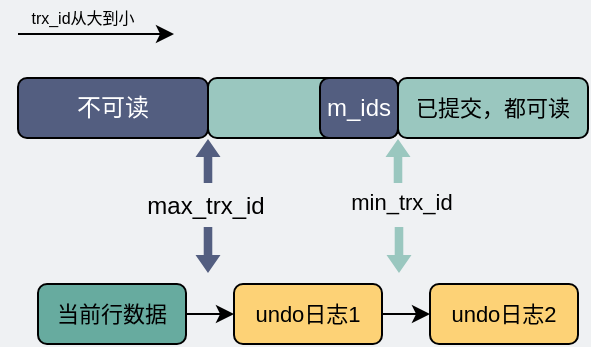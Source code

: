 <mxfile version="17.4.2" type="github">
  <diagram id="3228e29e-7158-1315-38df-8450db1d8a1d" name="Page-1">
    <mxGraphModel dx="428" dy="-918" grid="0" gridSize="10" guides="1" tooltips="1" connect="1" arrows="1" fold="1" page="1" pageScale="1" pageWidth="400" pageHeight="200" background="#EFF1F3" math="0" shadow="0">
      <root>
        <mxCell id="0" />
        <mxCell id="1" parent="0" />
        <mxCell id="i7mL7RvrMvwTbX-JpwGI-8" value="&lt;span style=&quot;font-size: 11px&quot;&gt;已提交，都可读&lt;/span&gt;" style="rounded=1;whiteSpace=wrap;html=1;fillColor=#9AC7BF;" parent="1" vertex="1">
          <mxGeometry x="245" y="1444" width="95" height="30" as="geometry" />
        </mxCell>
        <mxCell id="i7mL7RvrMvwTbX-JpwGI-9" value="" style="rounded=1;whiteSpace=wrap;html=1;fillColor=#9AC7BF;" parent="1" vertex="1">
          <mxGeometry x="150" y="1444" width="95" height="30" as="geometry" />
        </mxCell>
        <mxCell id="cxSt4ejn95i3qK7ZExYu-3" value="不可读" style="rounded=1;whiteSpace=wrap;html=1;fillColor=#535E80;fontColor=#FFFFFF;" parent="1" vertex="1">
          <mxGeometry x="55" y="1444" width="95" height="30" as="geometry" />
        </mxCell>
        <mxCell id="cxSt4ejn95i3qK7ZExYu-10" value="max_trx_id" style="text;html=1;strokeColor=none;fillColor=none;align=center;verticalAlign=middle;whiteSpace=wrap;rounded=0;" parent="1" vertex="1">
          <mxGeometry x="119" y="1493" width="60" height="30" as="geometry" />
        </mxCell>
        <mxCell id="CTI4dgRi8EmnFpc28GfV-1" value="" style="shape=flexArrow;endArrow=classic;html=1;rounded=0;strokeColor=none;fillColor=#9AC7BF;endWidth=7.212;endSize=2.665;width=4.279;fontColor=#535E80;" parent="1" edge="1">
          <mxGeometry width="50" height="50" relative="1" as="geometry">
            <mxPoint x="245" y="1497" as="sourcePoint" />
            <mxPoint x="245" y="1474" as="targetPoint" />
          </mxGeometry>
        </mxCell>
        <mxCell id="CTI4dgRi8EmnFpc28GfV-2" value="&lt;font style=&quot;font-size: 11px&quot;&gt;min_trx_id&lt;/font&gt;" style="text;html=1;strokeColor=none;fillColor=none;align=center;verticalAlign=middle;whiteSpace=wrap;rounded=0;" parent="1" vertex="1">
          <mxGeometry x="217" y="1491" width="60" height="30" as="geometry" />
        </mxCell>
        <mxCell id="CTI4dgRi8EmnFpc28GfV-4" value="&lt;font color=&quot;#ffffff&quot;&gt;m_ids&lt;/font&gt;" style="rounded=1;whiteSpace=wrap;html=1;fillColor=#535E80;" parent="1" vertex="1">
          <mxGeometry x="206" y="1444" width="39" height="30" as="geometry" />
        </mxCell>
        <mxCell id="C8h2p5Ty42yKcf3Ge1-6-1" value="" style="endArrow=classic;html=1;rounded=0;fillColor=#535E80;" edge="1" parent="1">
          <mxGeometry width="50" height="50" relative="1" as="geometry">
            <mxPoint x="55" y="1422" as="sourcePoint" />
            <mxPoint x="133" y="1422" as="targetPoint" />
          </mxGeometry>
        </mxCell>
        <mxCell id="C8h2p5Ty42yKcf3Ge1-6-2" value="&lt;font style=&quot;font-size: 8px&quot;&gt;trx_id从大到小&lt;/font&gt;" style="text;html=1;strokeColor=none;fillColor=none;align=center;verticalAlign=middle;whiteSpace=wrap;rounded=0;" vertex="1" parent="1">
          <mxGeometry x="46" y="1405" width="83" height="15" as="geometry" />
        </mxCell>
        <mxCell id="C8h2p5Ty42yKcf3Ge1-6-15" style="edgeStyle=orthogonalEdgeStyle;rounded=0;orthogonalLoop=1;jettySize=auto;html=1;exitX=1;exitY=0.5;exitDx=0;exitDy=0;fontSize=8;fillColor=#535E80;" edge="1" parent="1" source="C8h2p5Ty42yKcf3Ge1-6-5" target="C8h2p5Ty42yKcf3Ge1-6-13">
          <mxGeometry relative="1" as="geometry" />
        </mxCell>
        <mxCell id="C8h2p5Ty42yKcf3Ge1-6-5" value="&lt;span style=&quot;font-size: 11px&quot;&gt;当前行数据&lt;/span&gt;" style="rounded=1;whiteSpace=wrap;html=1;fillColor=#67AB9F;" vertex="1" parent="1">
          <mxGeometry x="65" y="1547" width="74" height="30" as="geometry" />
        </mxCell>
        <mxCell id="C8h2p5Ty42yKcf3Ge1-6-16" style="edgeStyle=orthogonalEdgeStyle;rounded=0;orthogonalLoop=1;jettySize=auto;html=1;exitX=1;exitY=0.5;exitDx=0;exitDy=0;entryX=0;entryY=0.5;entryDx=0;entryDy=0;fontSize=8;fillColor=#535E80;" edge="1" parent="1" source="C8h2p5Ty42yKcf3Ge1-6-13" target="C8h2p5Ty42yKcf3Ge1-6-14">
          <mxGeometry relative="1" as="geometry" />
        </mxCell>
        <mxCell id="C8h2p5Ty42yKcf3Ge1-6-13" value="&lt;span style=&quot;font-size: 11px&quot;&gt;undo日志1&lt;/span&gt;" style="rounded=1;whiteSpace=wrap;html=1;fillColor=#FDD276;" vertex="1" parent="1">
          <mxGeometry x="163" y="1547" width="74" height="30" as="geometry" />
        </mxCell>
        <mxCell id="C8h2p5Ty42yKcf3Ge1-6-14" value="&lt;span style=&quot;font-size: 11px&quot;&gt;undo日志2&lt;/span&gt;" style="rounded=1;whiteSpace=wrap;html=1;fillColor=#FDD276;" vertex="1" parent="1">
          <mxGeometry x="261" y="1547" width="74" height="30" as="geometry" />
        </mxCell>
        <mxCell id="C8h2p5Ty42yKcf3Ge1-6-20" value="" style="shape=flexArrow;endArrow=classic;html=1;rounded=0;strokeColor=none;fillColor=#535E80;endWidth=7.212;endSize=2.665;width=4.279;fontColor=#535E80;" edge="1" parent="1">
          <mxGeometry width="50" height="50" relative="1" as="geometry">
            <mxPoint x="150" y="1497" as="sourcePoint" />
            <mxPoint x="150" y="1474" as="targetPoint" />
          </mxGeometry>
        </mxCell>
        <mxCell id="C8h2p5Ty42yKcf3Ge1-6-21" value="" style="shape=flexArrow;endArrow=classic;html=1;rounded=0;strokeColor=none;fillColor=#535E80;endWidth=7.212;endSize=2.665;width=4.279;fontColor=#535E80;" edge="1" parent="1">
          <mxGeometry width="50" height="50" relative="1" as="geometry">
            <mxPoint x="150" y="1518" as="sourcePoint" />
            <mxPoint x="150" y="1542" as="targetPoint" />
          </mxGeometry>
        </mxCell>
        <mxCell id="C8h2p5Ty42yKcf3Ge1-6-22" value="" style="shape=flexArrow;endArrow=classic;html=1;rounded=0;strokeColor=none;fillColor=#9AC7BF;endWidth=7.212;endSize=2.665;width=4.279;fontColor=#535E80;" edge="1" parent="1">
          <mxGeometry width="50" height="50" relative="1" as="geometry">
            <mxPoint x="245.5" y="1518" as="sourcePoint" />
            <mxPoint x="245.5" y="1542" as="targetPoint" />
          </mxGeometry>
        </mxCell>
      </root>
    </mxGraphModel>
  </diagram>
</mxfile>
